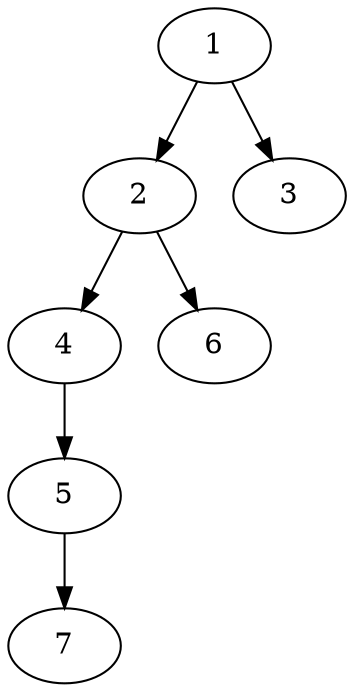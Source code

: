 // DAG automatically generated by daggen at Fri May 24 12:57:58 2024
// daggen-master/daggen -n 7 --fat 0.5 --density 0.5 --regular 0.5 --jump 2 --minalpha 20 --maxalpha 50 --dot -o dags_dot_7/sim_2.dot 
digraph G {
  1 [size="68719476736", alpha="33.24"]
  1 -> 2 [size ="134217728"]
  1 -> 3 [size ="134217728"]
  2 [size="5547139398", alpha="37.13"]
  2 -> 4 [size ="411041792"]
  2 -> 6 [size ="411041792"]
  3 [size="78900992816", alpha="33.22"]
  4 [size="26122116443", alpha="27.24"]
  4 -> 5 [size ="75497472"]
  5 [size="38612716918", alpha="27.43"]
  5 -> 7 [size ="33554432"]
  6 [size="8589934592", alpha="40.20"]
  7 [size="11256011099", alpha="37.72"]
}
